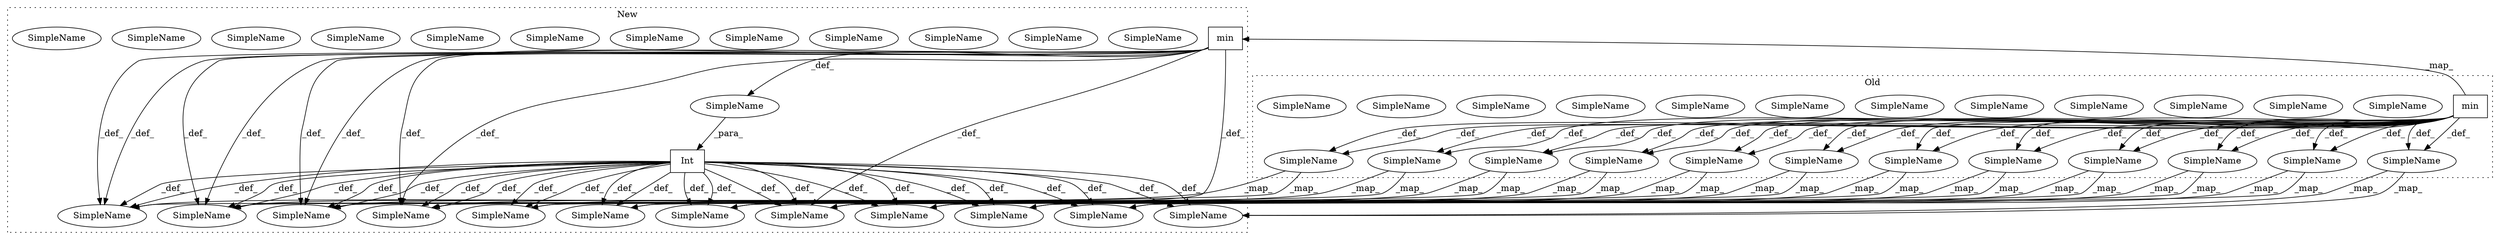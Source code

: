 digraph G {
subgraph cluster0 {
1 [label="min" a="32" s="4981,4991" l="4,1" shape="box"];
3 [label="SimpleName" a="42" s="9347" l="7" shape="ellipse"];
6 [label="SimpleName" a="42" s="9347" l="7" shape="ellipse"];
7 [label="SimpleName" a="42" s="9635" l="16" shape="ellipse"];
10 [label="SimpleName" a="42" s="9635" l="16" shape="ellipse"];
11 [label="SimpleName" a="42" s="8307" l="9" shape="ellipse"];
14 [label="SimpleName" a="42" s="8307" l="9" shape="ellipse"];
15 [label="SimpleName" a="42" s="8959" l="16" shape="ellipse"];
18 [label="SimpleName" a="42" s="8959" l="16" shape="ellipse"];
19 [label="SimpleName" a="42" s="7158" l="6" shape="ellipse"];
22 [label="SimpleName" a="42" s="7158" l="6" shape="ellipse"];
23 [label="SimpleName" a="42" s="7496" l="5" shape="ellipse"];
26 [label="SimpleName" a="42" s="7496" l="5" shape="ellipse"];
27 [label="SimpleName" a="42" s="4971" l="9" shape="ellipse"];
30 [label="SimpleName" a="42" s="4971" l="9" shape="ellipse"];
33 [label="SimpleName" a="42" s="5576" l="5" shape="ellipse"];
36 [label="SimpleName" a="42" s="5576" l="5" shape="ellipse"];
37 [label="SimpleName" a="42" s="5526" l="5" shape="ellipse"];
40 [label="SimpleName" a="42" s="5526" l="5" shape="ellipse"];
41 [label="SimpleName" a="42" s="8441" l="9" shape="ellipse"];
44 [label="SimpleName" a="42" s="8441" l="9" shape="ellipse"];
45 [label="SimpleName" a="42" s="8575" l="17" shape="ellipse"];
48 [label="SimpleName" a="42" s="8575" l="17" shape="ellipse"];
49 [label="SimpleName" a="42" s="7429" l="9" shape="ellipse"];
52 [label="SimpleName" a="42" s="7429" l="9" shape="ellipse"];
label = "Old";
style="dotted";
}
subgraph cluster1 {
2 [label="min" a="32" s="4985,4995" l="4,1" shape="box"];
4 [label="SimpleName" a="42" s="9389" l="7" shape="ellipse"];
5 [label="SimpleName" a="42" s="9389" l="7" shape="ellipse"];
8 [label="SimpleName" a="42" s="9677" l="16" shape="ellipse"];
9 [label="SimpleName" a="42" s="9677" l="16" shape="ellipse"];
12 [label="SimpleName" a="42" s="8349" l="9" shape="ellipse"];
13 [label="SimpleName" a="42" s="8349" l="9" shape="ellipse"];
16 [label="SimpleName" a="42" s="9001" l="16" shape="ellipse"];
17 [label="SimpleName" a="42" s="9001" l="16" shape="ellipse"];
20 [label="SimpleName" a="42" s="7200" l="6" shape="ellipse"];
21 [label="SimpleName" a="42" s="7200" l="6" shape="ellipse"];
24 [label="SimpleName" a="42" s="7538" l="5" shape="ellipse"];
25 [label="SimpleName" a="42" s="7538" l="5" shape="ellipse"];
28 [label="SimpleName" a="42" s="4971" l="9" shape="ellipse"];
29 [label="SimpleName" a="42" s="4971" l="9" shape="ellipse"];
31 [label="SimpleName" a="42" s="" l="" shape="ellipse"];
32 [label="Int" a="32" s="4981,4996" l="4,1" shape="box"];
34 [label="SimpleName" a="42" s="5602" l="5" shape="ellipse"];
35 [label="SimpleName" a="42" s="5602" l="5" shape="ellipse"];
38 [label="SimpleName" a="42" s="5552" l="5" shape="ellipse"];
39 [label="SimpleName" a="42" s="5552" l="5" shape="ellipse"];
42 [label="SimpleName" a="42" s="8483" l="9" shape="ellipse"];
43 [label="SimpleName" a="42" s="8483" l="9" shape="ellipse"];
46 [label="SimpleName" a="42" s="8617" l="17" shape="ellipse"];
47 [label="SimpleName" a="42" s="8617" l="17" shape="ellipse"];
50 [label="SimpleName" a="42" s="7471" l="9" shape="ellipse"];
51 [label="SimpleName" a="42" s="7471" l="9" shape="ellipse"];
label = "New";
style="dotted";
}
1 -> 22 [label="_def_"];
1 -> 6 [label="_def_"];
1 -> 10 [label="_def_"];
1 -> 40 [label="_def_"];
1 -> 40 [label="_def_"];
1 -> 44 [label="_def_"];
1 -> 26 [label="_def_"];
1 -> 18 [label="_def_"];
1 -> 48 [label="_def_"];
1 -> 52 [label="_def_"];
1 -> 6 [label="_def_"];
1 -> 36 [label="_def_"];
1 -> 44 [label="_def_"];
1 -> 2 [label="_map_"];
1 -> 18 [label="_def_"];
1 -> 30 [label="_def_"];
1 -> 30 [label="_def_"];
1 -> 22 [label="_def_"];
1 -> 10 [label="_def_"];
1 -> 48 [label="_def_"];
1 -> 14 [label="_def_"];
1 -> 14 [label="_def_"];
1 -> 26 [label="_def_"];
1 -> 52 [label="_def_"];
1 -> 36 [label="_def_"];
2 -> 51 [label="_def_"];
2 -> 43 [label="_def_"];
2 -> 47 [label="_def_"];
2 -> 51 [label="_def_"];
2 -> 31 [label="_def_"];
2 -> 43 [label="_def_"];
2 -> 39 [label="_def_"];
2 -> 35 [label="_def_"];
2 -> 35 [label="_def_"];
2 -> 39 [label="_def_"];
2 -> 47 [label="_def_"];
6 -> 5 [label="_map_"];
6 -> 5 [label="_map_"];
10 -> 9 [label="_map_"];
10 -> 9 [label="_map_"];
14 -> 13 [label="_map_"];
14 -> 13 [label="_map_"];
18 -> 17 [label="_map_"];
18 -> 17 [label="_map_"];
22 -> 21 [label="_map_"];
22 -> 21 [label="_map_"];
26 -> 25 [label="_map_"];
26 -> 25 [label="_map_"];
30 -> 29 [label="_map_"];
30 -> 29 [label="_map_"];
31 -> 32 [label="_para_"];
32 -> 13 [label="_def_"];
32 -> 51 [label="_def_"];
32 -> 5 [label="_def_"];
32 -> 29 [label="_def_"];
32 -> 43 [label="_def_"];
32 -> 9 [label="_def_"];
32 -> 43 [label="_def_"];
32 -> 51 [label="_def_"];
32 -> 17 [label="_def_"];
32 -> 9 [label="_def_"];
32 -> 39 [label="_def_"];
32 -> 47 [label="_def_"];
32 -> 39 [label="_def_"];
32 -> 21 [label="_def_"];
32 -> 21 [label="_def_"];
32 -> 5 [label="_def_"];
32 -> 17 [label="_def_"];
32 -> 25 [label="_def_"];
32 -> 29 [label="_def_"];
32 -> 35 [label="_def_"];
32 -> 47 [label="_def_"];
32 -> 13 [label="_def_"];
32 -> 25 [label="_def_"];
32 -> 35 [label="_def_"];
36 -> 35 [label="_map_"];
36 -> 35 [label="_map_"];
40 -> 39 [label="_map_"];
40 -> 39 [label="_map_"];
44 -> 43 [label="_map_"];
44 -> 43 [label="_map_"];
48 -> 47 [label="_map_"];
48 -> 47 [label="_map_"];
52 -> 51 [label="_map_"];
52 -> 51 [label="_map_"];
}
